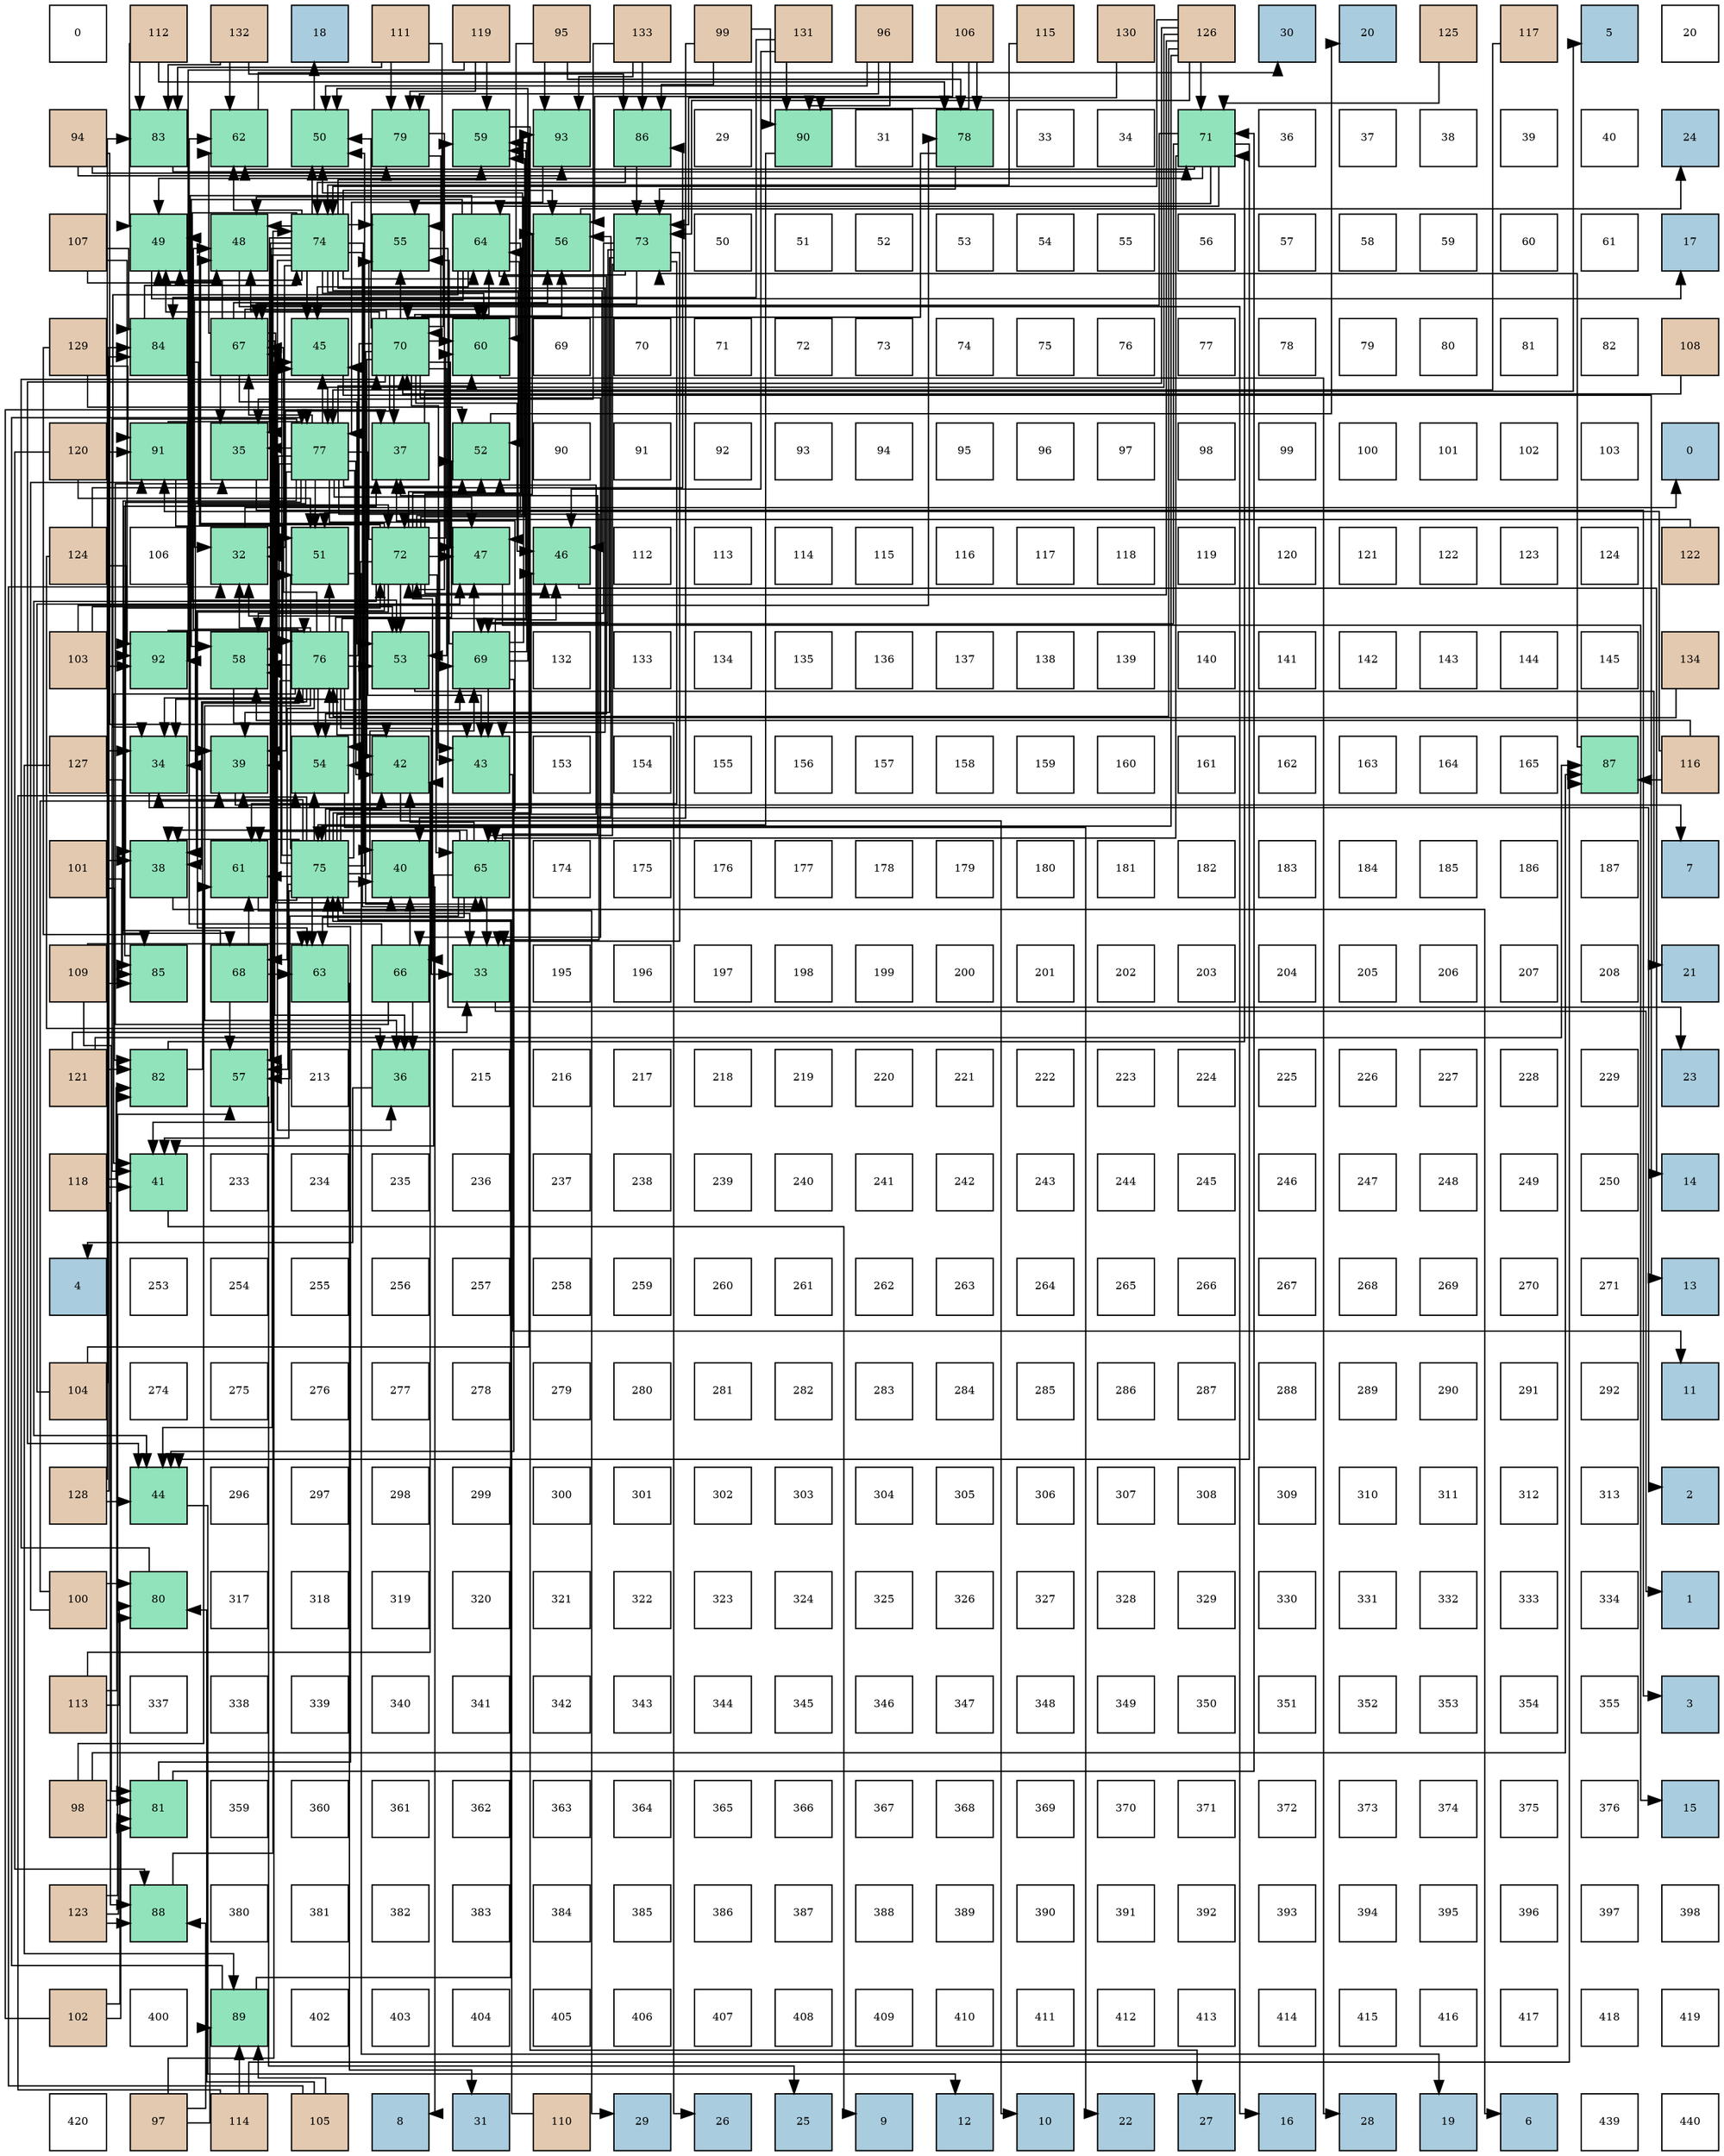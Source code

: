 digraph layout{
 rankdir=TB;
 splines=ortho;
 node [style=filled shape=square fixedsize=true width=0.6];
0[label="0", fontsize=8, fillcolor="#ffffff"];
1[label="112", fontsize=8, fillcolor="#e3c9af"];
2[label="132", fontsize=8, fillcolor="#e3c9af"];
3[label="18", fontsize=8, fillcolor="#a9ccde"];
4[label="111", fontsize=8, fillcolor="#e3c9af"];
5[label="119", fontsize=8, fillcolor="#e3c9af"];
6[label="95", fontsize=8, fillcolor="#e3c9af"];
7[label="133", fontsize=8, fillcolor="#e3c9af"];
8[label="99", fontsize=8, fillcolor="#e3c9af"];
9[label="131", fontsize=8, fillcolor="#e3c9af"];
10[label="96", fontsize=8, fillcolor="#e3c9af"];
11[label="106", fontsize=8, fillcolor="#e3c9af"];
12[label="115", fontsize=8, fillcolor="#e3c9af"];
13[label="130", fontsize=8, fillcolor="#e3c9af"];
14[label="126", fontsize=8, fillcolor="#e3c9af"];
15[label="30", fontsize=8, fillcolor="#a9ccde"];
16[label="20", fontsize=8, fillcolor="#a9ccde"];
17[label="125", fontsize=8, fillcolor="#e3c9af"];
18[label="117", fontsize=8, fillcolor="#e3c9af"];
19[label="5", fontsize=8, fillcolor="#a9ccde"];
20[label="20", fontsize=8, fillcolor="#ffffff"];
21[label="94", fontsize=8, fillcolor="#e3c9af"];
22[label="83", fontsize=8, fillcolor="#91e3bb"];
23[label="62", fontsize=8, fillcolor="#91e3bb"];
24[label="50", fontsize=8, fillcolor="#91e3bb"];
25[label="79", fontsize=8, fillcolor="#91e3bb"];
26[label="59", fontsize=8, fillcolor="#91e3bb"];
27[label="93", fontsize=8, fillcolor="#91e3bb"];
28[label="86", fontsize=8, fillcolor="#91e3bb"];
29[label="29", fontsize=8, fillcolor="#ffffff"];
30[label="90", fontsize=8, fillcolor="#91e3bb"];
31[label="31", fontsize=8, fillcolor="#ffffff"];
32[label="78", fontsize=8, fillcolor="#91e3bb"];
33[label="33", fontsize=8, fillcolor="#ffffff"];
34[label="34", fontsize=8, fillcolor="#ffffff"];
35[label="71", fontsize=8, fillcolor="#91e3bb"];
36[label="36", fontsize=8, fillcolor="#ffffff"];
37[label="37", fontsize=8, fillcolor="#ffffff"];
38[label="38", fontsize=8, fillcolor="#ffffff"];
39[label="39", fontsize=8, fillcolor="#ffffff"];
40[label="40", fontsize=8, fillcolor="#ffffff"];
41[label="24", fontsize=8, fillcolor="#a9ccde"];
42[label="107", fontsize=8, fillcolor="#e3c9af"];
43[label="49", fontsize=8, fillcolor="#91e3bb"];
44[label="48", fontsize=8, fillcolor="#91e3bb"];
45[label="74", fontsize=8, fillcolor="#91e3bb"];
46[label="55", fontsize=8, fillcolor="#91e3bb"];
47[label="64", fontsize=8, fillcolor="#91e3bb"];
48[label="56", fontsize=8, fillcolor="#91e3bb"];
49[label="73", fontsize=8, fillcolor="#91e3bb"];
50[label="50", fontsize=8, fillcolor="#ffffff"];
51[label="51", fontsize=8, fillcolor="#ffffff"];
52[label="52", fontsize=8, fillcolor="#ffffff"];
53[label="53", fontsize=8, fillcolor="#ffffff"];
54[label="54", fontsize=8, fillcolor="#ffffff"];
55[label="55", fontsize=8, fillcolor="#ffffff"];
56[label="56", fontsize=8, fillcolor="#ffffff"];
57[label="57", fontsize=8, fillcolor="#ffffff"];
58[label="58", fontsize=8, fillcolor="#ffffff"];
59[label="59", fontsize=8, fillcolor="#ffffff"];
60[label="60", fontsize=8, fillcolor="#ffffff"];
61[label="61", fontsize=8, fillcolor="#ffffff"];
62[label="17", fontsize=8, fillcolor="#a9ccde"];
63[label="129", fontsize=8, fillcolor="#e3c9af"];
64[label="84", fontsize=8, fillcolor="#91e3bb"];
65[label="67", fontsize=8, fillcolor="#91e3bb"];
66[label="45", fontsize=8, fillcolor="#91e3bb"];
67[label="70", fontsize=8, fillcolor="#91e3bb"];
68[label="60", fontsize=8, fillcolor="#91e3bb"];
69[label="69", fontsize=8, fillcolor="#ffffff"];
70[label="70", fontsize=8, fillcolor="#ffffff"];
71[label="71", fontsize=8, fillcolor="#ffffff"];
72[label="72", fontsize=8, fillcolor="#ffffff"];
73[label="73", fontsize=8, fillcolor="#ffffff"];
74[label="74", fontsize=8, fillcolor="#ffffff"];
75[label="75", fontsize=8, fillcolor="#ffffff"];
76[label="76", fontsize=8, fillcolor="#ffffff"];
77[label="77", fontsize=8, fillcolor="#ffffff"];
78[label="78", fontsize=8, fillcolor="#ffffff"];
79[label="79", fontsize=8, fillcolor="#ffffff"];
80[label="80", fontsize=8, fillcolor="#ffffff"];
81[label="81", fontsize=8, fillcolor="#ffffff"];
82[label="82", fontsize=8, fillcolor="#ffffff"];
83[label="108", fontsize=8, fillcolor="#e3c9af"];
84[label="120", fontsize=8, fillcolor="#e3c9af"];
85[label="91", fontsize=8, fillcolor="#91e3bb"];
86[label="35", fontsize=8, fillcolor="#91e3bb"];
87[label="77", fontsize=8, fillcolor="#91e3bb"];
88[label="37", fontsize=8, fillcolor="#91e3bb"];
89[label="52", fontsize=8, fillcolor="#91e3bb"];
90[label="90", fontsize=8, fillcolor="#ffffff"];
91[label="91", fontsize=8, fillcolor="#ffffff"];
92[label="92", fontsize=8, fillcolor="#ffffff"];
93[label="93", fontsize=8, fillcolor="#ffffff"];
94[label="94", fontsize=8, fillcolor="#ffffff"];
95[label="95", fontsize=8, fillcolor="#ffffff"];
96[label="96", fontsize=8, fillcolor="#ffffff"];
97[label="97", fontsize=8, fillcolor="#ffffff"];
98[label="98", fontsize=8, fillcolor="#ffffff"];
99[label="99", fontsize=8, fillcolor="#ffffff"];
100[label="100", fontsize=8, fillcolor="#ffffff"];
101[label="101", fontsize=8, fillcolor="#ffffff"];
102[label="102", fontsize=8, fillcolor="#ffffff"];
103[label="103", fontsize=8, fillcolor="#ffffff"];
104[label="0", fontsize=8, fillcolor="#a9ccde"];
105[label="124", fontsize=8, fillcolor="#e3c9af"];
106[label="106", fontsize=8, fillcolor="#ffffff"];
107[label="32", fontsize=8, fillcolor="#91e3bb"];
108[label="51", fontsize=8, fillcolor="#91e3bb"];
109[label="72", fontsize=8, fillcolor="#91e3bb"];
110[label="47", fontsize=8, fillcolor="#91e3bb"];
111[label="46", fontsize=8, fillcolor="#91e3bb"];
112[label="112", fontsize=8, fillcolor="#ffffff"];
113[label="113", fontsize=8, fillcolor="#ffffff"];
114[label="114", fontsize=8, fillcolor="#ffffff"];
115[label="115", fontsize=8, fillcolor="#ffffff"];
116[label="116", fontsize=8, fillcolor="#ffffff"];
117[label="117", fontsize=8, fillcolor="#ffffff"];
118[label="118", fontsize=8, fillcolor="#ffffff"];
119[label="119", fontsize=8, fillcolor="#ffffff"];
120[label="120", fontsize=8, fillcolor="#ffffff"];
121[label="121", fontsize=8, fillcolor="#ffffff"];
122[label="122", fontsize=8, fillcolor="#ffffff"];
123[label="123", fontsize=8, fillcolor="#ffffff"];
124[label="124", fontsize=8, fillcolor="#ffffff"];
125[label="122", fontsize=8, fillcolor="#e3c9af"];
126[label="103", fontsize=8, fillcolor="#e3c9af"];
127[label="92", fontsize=8, fillcolor="#91e3bb"];
128[label="58", fontsize=8, fillcolor="#91e3bb"];
129[label="76", fontsize=8, fillcolor="#91e3bb"];
130[label="53", fontsize=8, fillcolor="#91e3bb"];
131[label="69", fontsize=8, fillcolor="#91e3bb"];
132[label="132", fontsize=8, fillcolor="#ffffff"];
133[label="133", fontsize=8, fillcolor="#ffffff"];
134[label="134", fontsize=8, fillcolor="#ffffff"];
135[label="135", fontsize=8, fillcolor="#ffffff"];
136[label="136", fontsize=8, fillcolor="#ffffff"];
137[label="137", fontsize=8, fillcolor="#ffffff"];
138[label="138", fontsize=8, fillcolor="#ffffff"];
139[label="139", fontsize=8, fillcolor="#ffffff"];
140[label="140", fontsize=8, fillcolor="#ffffff"];
141[label="141", fontsize=8, fillcolor="#ffffff"];
142[label="142", fontsize=8, fillcolor="#ffffff"];
143[label="143", fontsize=8, fillcolor="#ffffff"];
144[label="144", fontsize=8, fillcolor="#ffffff"];
145[label="145", fontsize=8, fillcolor="#ffffff"];
146[label="134", fontsize=8, fillcolor="#e3c9af"];
147[label="127", fontsize=8, fillcolor="#e3c9af"];
148[label="34", fontsize=8, fillcolor="#91e3bb"];
149[label="39", fontsize=8, fillcolor="#91e3bb"];
150[label="54", fontsize=8, fillcolor="#91e3bb"];
151[label="42", fontsize=8, fillcolor="#91e3bb"];
152[label="43", fontsize=8, fillcolor="#91e3bb"];
153[label="153", fontsize=8, fillcolor="#ffffff"];
154[label="154", fontsize=8, fillcolor="#ffffff"];
155[label="155", fontsize=8, fillcolor="#ffffff"];
156[label="156", fontsize=8, fillcolor="#ffffff"];
157[label="157", fontsize=8, fillcolor="#ffffff"];
158[label="158", fontsize=8, fillcolor="#ffffff"];
159[label="159", fontsize=8, fillcolor="#ffffff"];
160[label="160", fontsize=8, fillcolor="#ffffff"];
161[label="161", fontsize=8, fillcolor="#ffffff"];
162[label="162", fontsize=8, fillcolor="#ffffff"];
163[label="163", fontsize=8, fillcolor="#ffffff"];
164[label="164", fontsize=8, fillcolor="#ffffff"];
165[label="165", fontsize=8, fillcolor="#ffffff"];
166[label="87", fontsize=8, fillcolor="#91e3bb"];
167[label="116", fontsize=8, fillcolor="#e3c9af"];
168[label="101", fontsize=8, fillcolor="#e3c9af"];
169[label="38", fontsize=8, fillcolor="#91e3bb"];
170[label="61", fontsize=8, fillcolor="#91e3bb"];
171[label="75", fontsize=8, fillcolor="#91e3bb"];
172[label="40", fontsize=8, fillcolor="#91e3bb"];
173[label="65", fontsize=8, fillcolor="#91e3bb"];
174[label="174", fontsize=8, fillcolor="#ffffff"];
175[label="175", fontsize=8, fillcolor="#ffffff"];
176[label="176", fontsize=8, fillcolor="#ffffff"];
177[label="177", fontsize=8, fillcolor="#ffffff"];
178[label="178", fontsize=8, fillcolor="#ffffff"];
179[label="179", fontsize=8, fillcolor="#ffffff"];
180[label="180", fontsize=8, fillcolor="#ffffff"];
181[label="181", fontsize=8, fillcolor="#ffffff"];
182[label="182", fontsize=8, fillcolor="#ffffff"];
183[label="183", fontsize=8, fillcolor="#ffffff"];
184[label="184", fontsize=8, fillcolor="#ffffff"];
185[label="185", fontsize=8, fillcolor="#ffffff"];
186[label="186", fontsize=8, fillcolor="#ffffff"];
187[label="187", fontsize=8, fillcolor="#ffffff"];
188[label="7", fontsize=8, fillcolor="#a9ccde"];
189[label="109", fontsize=8, fillcolor="#e3c9af"];
190[label="85", fontsize=8, fillcolor="#91e3bb"];
191[label="68", fontsize=8, fillcolor="#91e3bb"];
192[label="63", fontsize=8, fillcolor="#91e3bb"];
193[label="66", fontsize=8, fillcolor="#91e3bb"];
194[label="33", fontsize=8, fillcolor="#91e3bb"];
195[label="195", fontsize=8, fillcolor="#ffffff"];
196[label="196", fontsize=8, fillcolor="#ffffff"];
197[label="197", fontsize=8, fillcolor="#ffffff"];
198[label="198", fontsize=8, fillcolor="#ffffff"];
199[label="199", fontsize=8, fillcolor="#ffffff"];
200[label="200", fontsize=8, fillcolor="#ffffff"];
201[label="201", fontsize=8, fillcolor="#ffffff"];
202[label="202", fontsize=8, fillcolor="#ffffff"];
203[label="203", fontsize=8, fillcolor="#ffffff"];
204[label="204", fontsize=8, fillcolor="#ffffff"];
205[label="205", fontsize=8, fillcolor="#ffffff"];
206[label="206", fontsize=8, fillcolor="#ffffff"];
207[label="207", fontsize=8, fillcolor="#ffffff"];
208[label="208", fontsize=8, fillcolor="#ffffff"];
209[label="21", fontsize=8, fillcolor="#a9ccde"];
210[label="121", fontsize=8, fillcolor="#e3c9af"];
211[label="82", fontsize=8, fillcolor="#91e3bb"];
212[label="57", fontsize=8, fillcolor="#91e3bb"];
213[label="213", fontsize=8, fillcolor="#ffffff"];
214[label="36", fontsize=8, fillcolor="#91e3bb"];
215[label="215", fontsize=8, fillcolor="#ffffff"];
216[label="216", fontsize=8, fillcolor="#ffffff"];
217[label="217", fontsize=8, fillcolor="#ffffff"];
218[label="218", fontsize=8, fillcolor="#ffffff"];
219[label="219", fontsize=8, fillcolor="#ffffff"];
220[label="220", fontsize=8, fillcolor="#ffffff"];
221[label="221", fontsize=8, fillcolor="#ffffff"];
222[label="222", fontsize=8, fillcolor="#ffffff"];
223[label="223", fontsize=8, fillcolor="#ffffff"];
224[label="224", fontsize=8, fillcolor="#ffffff"];
225[label="225", fontsize=8, fillcolor="#ffffff"];
226[label="226", fontsize=8, fillcolor="#ffffff"];
227[label="227", fontsize=8, fillcolor="#ffffff"];
228[label="228", fontsize=8, fillcolor="#ffffff"];
229[label="229", fontsize=8, fillcolor="#ffffff"];
230[label="23", fontsize=8, fillcolor="#a9ccde"];
231[label="118", fontsize=8, fillcolor="#e3c9af"];
232[label="41", fontsize=8, fillcolor="#91e3bb"];
233[label="233", fontsize=8, fillcolor="#ffffff"];
234[label="234", fontsize=8, fillcolor="#ffffff"];
235[label="235", fontsize=8, fillcolor="#ffffff"];
236[label="236", fontsize=8, fillcolor="#ffffff"];
237[label="237", fontsize=8, fillcolor="#ffffff"];
238[label="238", fontsize=8, fillcolor="#ffffff"];
239[label="239", fontsize=8, fillcolor="#ffffff"];
240[label="240", fontsize=8, fillcolor="#ffffff"];
241[label="241", fontsize=8, fillcolor="#ffffff"];
242[label="242", fontsize=8, fillcolor="#ffffff"];
243[label="243", fontsize=8, fillcolor="#ffffff"];
244[label="244", fontsize=8, fillcolor="#ffffff"];
245[label="245", fontsize=8, fillcolor="#ffffff"];
246[label="246", fontsize=8, fillcolor="#ffffff"];
247[label="247", fontsize=8, fillcolor="#ffffff"];
248[label="248", fontsize=8, fillcolor="#ffffff"];
249[label="249", fontsize=8, fillcolor="#ffffff"];
250[label="250", fontsize=8, fillcolor="#ffffff"];
251[label="14", fontsize=8, fillcolor="#a9ccde"];
252[label="4", fontsize=8, fillcolor="#a9ccde"];
253[label="253", fontsize=8, fillcolor="#ffffff"];
254[label="254", fontsize=8, fillcolor="#ffffff"];
255[label="255", fontsize=8, fillcolor="#ffffff"];
256[label="256", fontsize=8, fillcolor="#ffffff"];
257[label="257", fontsize=8, fillcolor="#ffffff"];
258[label="258", fontsize=8, fillcolor="#ffffff"];
259[label="259", fontsize=8, fillcolor="#ffffff"];
260[label="260", fontsize=8, fillcolor="#ffffff"];
261[label="261", fontsize=8, fillcolor="#ffffff"];
262[label="262", fontsize=8, fillcolor="#ffffff"];
263[label="263", fontsize=8, fillcolor="#ffffff"];
264[label="264", fontsize=8, fillcolor="#ffffff"];
265[label="265", fontsize=8, fillcolor="#ffffff"];
266[label="266", fontsize=8, fillcolor="#ffffff"];
267[label="267", fontsize=8, fillcolor="#ffffff"];
268[label="268", fontsize=8, fillcolor="#ffffff"];
269[label="269", fontsize=8, fillcolor="#ffffff"];
270[label="270", fontsize=8, fillcolor="#ffffff"];
271[label="271", fontsize=8, fillcolor="#ffffff"];
272[label="13", fontsize=8, fillcolor="#a9ccde"];
273[label="104", fontsize=8, fillcolor="#e3c9af"];
274[label="274", fontsize=8, fillcolor="#ffffff"];
275[label="275", fontsize=8, fillcolor="#ffffff"];
276[label="276", fontsize=8, fillcolor="#ffffff"];
277[label="277", fontsize=8, fillcolor="#ffffff"];
278[label="278", fontsize=8, fillcolor="#ffffff"];
279[label="279", fontsize=8, fillcolor="#ffffff"];
280[label="280", fontsize=8, fillcolor="#ffffff"];
281[label="281", fontsize=8, fillcolor="#ffffff"];
282[label="282", fontsize=8, fillcolor="#ffffff"];
283[label="283", fontsize=8, fillcolor="#ffffff"];
284[label="284", fontsize=8, fillcolor="#ffffff"];
285[label="285", fontsize=8, fillcolor="#ffffff"];
286[label="286", fontsize=8, fillcolor="#ffffff"];
287[label="287", fontsize=8, fillcolor="#ffffff"];
288[label="288", fontsize=8, fillcolor="#ffffff"];
289[label="289", fontsize=8, fillcolor="#ffffff"];
290[label="290", fontsize=8, fillcolor="#ffffff"];
291[label="291", fontsize=8, fillcolor="#ffffff"];
292[label="292", fontsize=8, fillcolor="#ffffff"];
293[label="11", fontsize=8, fillcolor="#a9ccde"];
294[label="128", fontsize=8, fillcolor="#e3c9af"];
295[label="44", fontsize=8, fillcolor="#91e3bb"];
296[label="296", fontsize=8, fillcolor="#ffffff"];
297[label="297", fontsize=8, fillcolor="#ffffff"];
298[label="298", fontsize=8, fillcolor="#ffffff"];
299[label="299", fontsize=8, fillcolor="#ffffff"];
300[label="300", fontsize=8, fillcolor="#ffffff"];
301[label="301", fontsize=8, fillcolor="#ffffff"];
302[label="302", fontsize=8, fillcolor="#ffffff"];
303[label="303", fontsize=8, fillcolor="#ffffff"];
304[label="304", fontsize=8, fillcolor="#ffffff"];
305[label="305", fontsize=8, fillcolor="#ffffff"];
306[label="306", fontsize=8, fillcolor="#ffffff"];
307[label="307", fontsize=8, fillcolor="#ffffff"];
308[label="308", fontsize=8, fillcolor="#ffffff"];
309[label="309", fontsize=8, fillcolor="#ffffff"];
310[label="310", fontsize=8, fillcolor="#ffffff"];
311[label="311", fontsize=8, fillcolor="#ffffff"];
312[label="312", fontsize=8, fillcolor="#ffffff"];
313[label="313", fontsize=8, fillcolor="#ffffff"];
314[label="2", fontsize=8, fillcolor="#a9ccde"];
315[label="100", fontsize=8, fillcolor="#e3c9af"];
316[label="80", fontsize=8, fillcolor="#91e3bb"];
317[label="317", fontsize=8, fillcolor="#ffffff"];
318[label="318", fontsize=8, fillcolor="#ffffff"];
319[label="319", fontsize=8, fillcolor="#ffffff"];
320[label="320", fontsize=8, fillcolor="#ffffff"];
321[label="321", fontsize=8, fillcolor="#ffffff"];
322[label="322", fontsize=8, fillcolor="#ffffff"];
323[label="323", fontsize=8, fillcolor="#ffffff"];
324[label="324", fontsize=8, fillcolor="#ffffff"];
325[label="325", fontsize=8, fillcolor="#ffffff"];
326[label="326", fontsize=8, fillcolor="#ffffff"];
327[label="327", fontsize=8, fillcolor="#ffffff"];
328[label="328", fontsize=8, fillcolor="#ffffff"];
329[label="329", fontsize=8, fillcolor="#ffffff"];
330[label="330", fontsize=8, fillcolor="#ffffff"];
331[label="331", fontsize=8, fillcolor="#ffffff"];
332[label="332", fontsize=8, fillcolor="#ffffff"];
333[label="333", fontsize=8, fillcolor="#ffffff"];
334[label="334", fontsize=8, fillcolor="#ffffff"];
335[label="1", fontsize=8, fillcolor="#a9ccde"];
336[label="113", fontsize=8, fillcolor="#e3c9af"];
337[label="337", fontsize=8, fillcolor="#ffffff"];
338[label="338", fontsize=8, fillcolor="#ffffff"];
339[label="339", fontsize=8, fillcolor="#ffffff"];
340[label="340", fontsize=8, fillcolor="#ffffff"];
341[label="341", fontsize=8, fillcolor="#ffffff"];
342[label="342", fontsize=8, fillcolor="#ffffff"];
343[label="343", fontsize=8, fillcolor="#ffffff"];
344[label="344", fontsize=8, fillcolor="#ffffff"];
345[label="345", fontsize=8, fillcolor="#ffffff"];
346[label="346", fontsize=8, fillcolor="#ffffff"];
347[label="347", fontsize=8, fillcolor="#ffffff"];
348[label="348", fontsize=8, fillcolor="#ffffff"];
349[label="349", fontsize=8, fillcolor="#ffffff"];
350[label="350", fontsize=8, fillcolor="#ffffff"];
351[label="351", fontsize=8, fillcolor="#ffffff"];
352[label="352", fontsize=8, fillcolor="#ffffff"];
353[label="353", fontsize=8, fillcolor="#ffffff"];
354[label="354", fontsize=8, fillcolor="#ffffff"];
355[label="355", fontsize=8, fillcolor="#ffffff"];
356[label="3", fontsize=8, fillcolor="#a9ccde"];
357[label="98", fontsize=8, fillcolor="#e3c9af"];
358[label="81", fontsize=8, fillcolor="#91e3bb"];
359[label="359", fontsize=8, fillcolor="#ffffff"];
360[label="360", fontsize=8, fillcolor="#ffffff"];
361[label="361", fontsize=8, fillcolor="#ffffff"];
362[label="362", fontsize=8, fillcolor="#ffffff"];
363[label="363", fontsize=8, fillcolor="#ffffff"];
364[label="364", fontsize=8, fillcolor="#ffffff"];
365[label="365", fontsize=8, fillcolor="#ffffff"];
366[label="366", fontsize=8, fillcolor="#ffffff"];
367[label="367", fontsize=8, fillcolor="#ffffff"];
368[label="368", fontsize=8, fillcolor="#ffffff"];
369[label="369", fontsize=8, fillcolor="#ffffff"];
370[label="370", fontsize=8, fillcolor="#ffffff"];
371[label="371", fontsize=8, fillcolor="#ffffff"];
372[label="372", fontsize=8, fillcolor="#ffffff"];
373[label="373", fontsize=8, fillcolor="#ffffff"];
374[label="374", fontsize=8, fillcolor="#ffffff"];
375[label="375", fontsize=8, fillcolor="#ffffff"];
376[label="376", fontsize=8, fillcolor="#ffffff"];
377[label="15", fontsize=8, fillcolor="#a9ccde"];
378[label="123", fontsize=8, fillcolor="#e3c9af"];
379[label="88", fontsize=8, fillcolor="#91e3bb"];
380[label="380", fontsize=8, fillcolor="#ffffff"];
381[label="381", fontsize=8, fillcolor="#ffffff"];
382[label="382", fontsize=8, fillcolor="#ffffff"];
383[label="383", fontsize=8, fillcolor="#ffffff"];
384[label="384", fontsize=8, fillcolor="#ffffff"];
385[label="385", fontsize=8, fillcolor="#ffffff"];
386[label="386", fontsize=8, fillcolor="#ffffff"];
387[label="387", fontsize=8, fillcolor="#ffffff"];
388[label="388", fontsize=8, fillcolor="#ffffff"];
389[label="389", fontsize=8, fillcolor="#ffffff"];
390[label="390", fontsize=8, fillcolor="#ffffff"];
391[label="391", fontsize=8, fillcolor="#ffffff"];
392[label="392", fontsize=8, fillcolor="#ffffff"];
393[label="393", fontsize=8, fillcolor="#ffffff"];
394[label="394", fontsize=8, fillcolor="#ffffff"];
395[label="395", fontsize=8, fillcolor="#ffffff"];
396[label="396", fontsize=8, fillcolor="#ffffff"];
397[label="397", fontsize=8, fillcolor="#ffffff"];
398[label="398", fontsize=8, fillcolor="#ffffff"];
399[label="102", fontsize=8, fillcolor="#e3c9af"];
400[label="400", fontsize=8, fillcolor="#ffffff"];
401[label="89", fontsize=8, fillcolor="#91e3bb"];
402[label="402", fontsize=8, fillcolor="#ffffff"];
403[label="403", fontsize=8, fillcolor="#ffffff"];
404[label="404", fontsize=8, fillcolor="#ffffff"];
405[label="405", fontsize=8, fillcolor="#ffffff"];
406[label="406", fontsize=8, fillcolor="#ffffff"];
407[label="407", fontsize=8, fillcolor="#ffffff"];
408[label="408", fontsize=8, fillcolor="#ffffff"];
409[label="409", fontsize=8, fillcolor="#ffffff"];
410[label="410", fontsize=8, fillcolor="#ffffff"];
411[label="411", fontsize=8, fillcolor="#ffffff"];
412[label="412", fontsize=8, fillcolor="#ffffff"];
413[label="413", fontsize=8, fillcolor="#ffffff"];
414[label="414", fontsize=8, fillcolor="#ffffff"];
415[label="415", fontsize=8, fillcolor="#ffffff"];
416[label="416", fontsize=8, fillcolor="#ffffff"];
417[label="417", fontsize=8, fillcolor="#ffffff"];
418[label="418", fontsize=8, fillcolor="#ffffff"];
419[label="419", fontsize=8, fillcolor="#ffffff"];
420[label="420", fontsize=8, fillcolor="#ffffff"];
421[label="97", fontsize=8, fillcolor="#e3c9af"];
422[label="114", fontsize=8, fillcolor="#e3c9af"];
423[label="105", fontsize=8, fillcolor="#e3c9af"];
424[label="8", fontsize=8, fillcolor="#a9ccde"];
425[label="31", fontsize=8, fillcolor="#a9ccde"];
426[label="110", fontsize=8, fillcolor="#e3c9af"];
427[label="29", fontsize=8, fillcolor="#a9ccde"];
428[label="26", fontsize=8, fillcolor="#a9ccde"];
429[label="25", fontsize=8, fillcolor="#a9ccde"];
430[label="9", fontsize=8, fillcolor="#a9ccde"];
431[label="12", fontsize=8, fillcolor="#a9ccde"];
432[label="10", fontsize=8, fillcolor="#a9ccde"];
433[label="22", fontsize=8, fillcolor="#a9ccde"];
434[label="27", fontsize=8, fillcolor="#a9ccde"];
435[label="16", fontsize=8, fillcolor="#a9ccde"];
436[label="28", fontsize=8, fillcolor="#a9ccde"];
437[label="19", fontsize=8, fillcolor="#a9ccde"];
438[label="6", fontsize=8, fillcolor="#a9ccde"];
439[label="439", fontsize=8, fillcolor="#ffffff"];
440[label="440", fontsize=8, fillcolor="#ffffff"];
edge [constraint=false, style=vis];107 -> 104;
194 -> 335;
148 -> 314;
86 -> 356;
214 -> 252;
88 -> 19;
169 -> 438;
149 -> 188;
172 -> 424;
232 -> 430;
151 -> 432;
152 -> 293;
295 -> 431;
66 -> 272;
111 -> 251;
110 -> 377;
44 -> 435;
43 -> 62;
24 -> 3;
108 -> 437;
89 -> 16;
130 -> 209;
150 -> 433;
46 -> 230;
48 -> 41;
212 -> 429;
128 -> 428;
26 -> 434;
68 -> 436;
170 -> 427;
23 -> 15;
192 -> 425;
47 -> 107;
47 -> 148;
47 -> 149;
47 -> 66;
47 -> 108;
47 -> 89;
47 -> 150;
47 -> 128;
173 -> 194;
173 -> 88;
173 -> 169;
173 -> 232;
173 -> 151;
173 -> 212;
173 -> 170;
173 -> 192;
193 -> 86;
193 -> 214;
193 -> 172;
193 -> 23;
65 -> 86;
65 -> 214;
65 -> 172;
65 -> 43;
65 -> 130;
65 -> 48;
65 -> 68;
65 -> 23;
191 -> 88;
191 -> 212;
191 -> 170;
191 -> 192;
131 -> 152;
131 -> 295;
131 -> 111;
131 -> 110;
131 -> 44;
131 -> 24;
131 -> 46;
131 -> 26;
67 -> 107;
67 -> 88;
67 -> 151;
67 -> 152;
67 -> 295;
67 -> 111;
67 -> 110;
67 -> 44;
67 -> 43;
67 -> 24;
67 -> 130;
67 -> 150;
67 -> 46;
67 -> 48;
67 -> 26;
67 -> 68;
67 -> 47;
67 -> 173;
67 -> 193;
35 -> 295;
35 -> 43;
35 -> 46;
35 -> 23;
35 -> 47;
35 -> 173;
35 -> 65;
35 -> 131;
109 -> 148;
109 -> 169;
109 -> 152;
109 -> 295;
109 -> 111;
109 -> 110;
109 -> 44;
109 -> 43;
109 -> 24;
109 -> 89;
109 -> 130;
109 -> 46;
109 -> 48;
109 -> 26;
109 -> 68;
109 -> 192;
109 -> 47;
109 -> 173;
109 -> 193;
49 -> 194;
49 -> 149;
49 -> 128;
49 -> 170;
49 -> 47;
49 -> 173;
49 -> 65;
49 -> 131;
45 -> 86;
45 -> 214;
45 -> 172;
45 -> 232;
45 -> 152;
45 -> 295;
45 -> 66;
45 -> 111;
45 -> 110;
45 -> 44;
45 -> 43;
45 -> 24;
45 -> 108;
45 -> 130;
45 -> 46;
45 -> 48;
45 -> 212;
45 -> 26;
45 -> 68;
45 -> 23;
45 -> 47;
45 -> 173;
171 -> 107;
171 -> 194;
171 -> 148;
171 -> 88;
171 -> 169;
171 -> 149;
171 -> 172;
171 -> 232;
171 -> 151;
171 -> 66;
171 -> 111;
171 -> 24;
171 -> 108;
171 -> 89;
171 -> 150;
171 -> 48;
171 -> 212;
171 -> 128;
171 -> 170;
171 -> 192;
171 -> 65;
171 -> 131;
129 -> 107;
129 -> 194;
129 -> 148;
129 -> 214;
129 -> 169;
129 -> 149;
129 -> 232;
129 -> 151;
129 -> 66;
129 -> 44;
129 -> 108;
129 -> 89;
129 -> 130;
129 -> 150;
129 -> 128;
129 -> 26;
129 -> 65;
129 -> 191;
129 -> 131;
87 -> 107;
87 -> 194;
87 -> 148;
87 -> 86;
87 -> 169;
87 -> 149;
87 -> 232;
87 -> 151;
87 -> 152;
87 -> 66;
87 -> 110;
87 -> 108;
87 -> 89;
87 -> 150;
87 -> 128;
87 -> 68;
87 -> 65;
87 -> 191;
87 -> 131;
32 -> 67;
32 -> 49;
25 -> 67;
25 -> 109;
316 -> 67;
358 -> 35;
358 -> 171;
211 -> 35;
211 -> 129;
22 -> 35;
64 -> 109;
64 -> 45;
190 -> 109;
28 -> 49;
28 -> 45;
166 -> 49;
379 -> 45;
401 -> 171;
401 -> 87;
30 -> 171;
85 -> 129;
85 -> 87;
127 -> 129;
27 -> 87;
21 -> 152;
21 -> 25;
21 -> 27;
6 -> 68;
6 -> 32;
6 -> 27;
10 -> 24;
10 -> 25;
10 -> 30;
421 -> 66;
421 -> 379;
421 -> 401;
357 -> 170;
357 -> 358;
357 -> 166;
8 -> 172;
8 -> 28;
8 -> 30;
315 -> 150;
315 -> 316;
315 -> 85;
168 -> 169;
168 -> 211;
168 -> 190;
399 -> 88;
399 -> 316;
399 -> 358;
126 -> 130;
126 -> 32;
126 -> 127;
273 -> 110;
273 -> 64;
273 -> 27;
423 -> 107;
423 -> 316;
423 -> 401;
11 -> 48;
11 -> 32;
11 -> 30;
42 -> 44;
42 -> 64;
42 -> 127;
83 -> 67;
189 -> 192;
189 -> 358;
189 -> 190;
426 -> 171;
4 -> 46;
4 -> 25;
4 -> 22;
1 -> 43;
1 -> 32;
1 -> 22;
336 -> 151;
336 -> 316;
336 -> 211;
422 -> 149;
422 -> 166;
422 -> 401;
12 -> 45;
167 -> 128;
167 -> 166;
167 -> 85;
18 -> 87;
231 -> 232;
231 -> 211;
231 -> 379;
5 -> 26;
5 -> 25;
5 -> 127;
84 -> 108;
84 -> 379;
84 -> 85;
210 -> 194;
210 -> 211;
210 -> 166;
125 -> 109;
378 -> 212;
378 -> 358;
378 -> 379;
105 -> 214;
105 -> 28;
105 -> 127;
17 -> 35;
14 -> 67;
14 -> 35;
14 -> 109;
14 -> 49;
14 -> 45;
14 -> 171;
14 -> 129;
14 -> 87;
147 -> 148;
147 -> 190;
147 -> 401;
294 -> 295;
294 -> 22;
294 -> 64;
63 -> 89;
63 -> 190;
63 -> 85;
13 -> 49;
9 -> 111;
9 -> 64;
9 -> 30;
2 -> 23;
2 -> 22;
2 -> 28;
7 -> 86;
7 -> 28;
7 -> 27;
146 -> 129;
edge [constraint=true, style=invis];
0 -> 21 -> 42 -> 63 -> 84 -> 105 -> 126 -> 147 -> 168 -> 189 -> 210 -> 231 -> 252 -> 273 -> 294 -> 315 -> 336 -> 357 -> 378 -> 399 -> 420;
1 -> 22 -> 43 -> 64 -> 85 -> 106 -> 127 -> 148 -> 169 -> 190 -> 211 -> 232 -> 253 -> 274 -> 295 -> 316 -> 337 -> 358 -> 379 -> 400 -> 421;
2 -> 23 -> 44 -> 65 -> 86 -> 107 -> 128 -> 149 -> 170 -> 191 -> 212 -> 233 -> 254 -> 275 -> 296 -> 317 -> 338 -> 359 -> 380 -> 401 -> 422;
3 -> 24 -> 45 -> 66 -> 87 -> 108 -> 129 -> 150 -> 171 -> 192 -> 213 -> 234 -> 255 -> 276 -> 297 -> 318 -> 339 -> 360 -> 381 -> 402 -> 423;
4 -> 25 -> 46 -> 67 -> 88 -> 109 -> 130 -> 151 -> 172 -> 193 -> 214 -> 235 -> 256 -> 277 -> 298 -> 319 -> 340 -> 361 -> 382 -> 403 -> 424;
5 -> 26 -> 47 -> 68 -> 89 -> 110 -> 131 -> 152 -> 173 -> 194 -> 215 -> 236 -> 257 -> 278 -> 299 -> 320 -> 341 -> 362 -> 383 -> 404 -> 425;
6 -> 27 -> 48 -> 69 -> 90 -> 111 -> 132 -> 153 -> 174 -> 195 -> 216 -> 237 -> 258 -> 279 -> 300 -> 321 -> 342 -> 363 -> 384 -> 405 -> 426;
7 -> 28 -> 49 -> 70 -> 91 -> 112 -> 133 -> 154 -> 175 -> 196 -> 217 -> 238 -> 259 -> 280 -> 301 -> 322 -> 343 -> 364 -> 385 -> 406 -> 427;
8 -> 29 -> 50 -> 71 -> 92 -> 113 -> 134 -> 155 -> 176 -> 197 -> 218 -> 239 -> 260 -> 281 -> 302 -> 323 -> 344 -> 365 -> 386 -> 407 -> 428;
9 -> 30 -> 51 -> 72 -> 93 -> 114 -> 135 -> 156 -> 177 -> 198 -> 219 -> 240 -> 261 -> 282 -> 303 -> 324 -> 345 -> 366 -> 387 -> 408 -> 429;
10 -> 31 -> 52 -> 73 -> 94 -> 115 -> 136 -> 157 -> 178 -> 199 -> 220 -> 241 -> 262 -> 283 -> 304 -> 325 -> 346 -> 367 -> 388 -> 409 -> 430;
11 -> 32 -> 53 -> 74 -> 95 -> 116 -> 137 -> 158 -> 179 -> 200 -> 221 -> 242 -> 263 -> 284 -> 305 -> 326 -> 347 -> 368 -> 389 -> 410 -> 431;
12 -> 33 -> 54 -> 75 -> 96 -> 117 -> 138 -> 159 -> 180 -> 201 -> 222 -> 243 -> 264 -> 285 -> 306 -> 327 -> 348 -> 369 -> 390 -> 411 -> 432;
13 -> 34 -> 55 -> 76 -> 97 -> 118 -> 139 -> 160 -> 181 -> 202 -> 223 -> 244 -> 265 -> 286 -> 307 -> 328 -> 349 -> 370 -> 391 -> 412 -> 433;
14 -> 35 -> 56 -> 77 -> 98 -> 119 -> 140 -> 161 -> 182 -> 203 -> 224 -> 245 -> 266 -> 287 -> 308 -> 329 -> 350 -> 371 -> 392 -> 413 -> 434;
15 -> 36 -> 57 -> 78 -> 99 -> 120 -> 141 -> 162 -> 183 -> 204 -> 225 -> 246 -> 267 -> 288 -> 309 -> 330 -> 351 -> 372 -> 393 -> 414 -> 435;
16 -> 37 -> 58 -> 79 -> 100 -> 121 -> 142 -> 163 -> 184 -> 205 -> 226 -> 247 -> 268 -> 289 -> 310 -> 331 -> 352 -> 373 -> 394 -> 415 -> 436;
17 -> 38 -> 59 -> 80 -> 101 -> 122 -> 143 -> 164 -> 185 -> 206 -> 227 -> 248 -> 269 -> 290 -> 311 -> 332 -> 353 -> 374 -> 395 -> 416 -> 437;
18 -> 39 -> 60 -> 81 -> 102 -> 123 -> 144 -> 165 -> 186 -> 207 -> 228 -> 249 -> 270 -> 291 -> 312 -> 333 -> 354 -> 375 -> 396 -> 417 -> 438;
19 -> 40 -> 61 -> 82 -> 103 -> 124 -> 145 -> 166 -> 187 -> 208 -> 229 -> 250 -> 271 -> 292 -> 313 -> 334 -> 355 -> 376 -> 397 -> 418 -> 439;
20 -> 41 -> 62 -> 83 -> 104 -> 125 -> 146 -> 167 -> 188 -> 209 -> 230 -> 251 -> 272 -> 293 -> 314 -> 335 -> 356 -> 377 -> 398 -> 419 -> 440;
rank = same {0 -> 1 -> 2 -> 3 -> 4 -> 5 -> 6 -> 7 -> 8 -> 9 -> 10 -> 11 -> 12 -> 13 -> 14 -> 15 -> 16 -> 17 -> 18 -> 19 -> 20};
rank = same {21 -> 22 -> 23 -> 24 -> 25 -> 26 -> 27 -> 28 -> 29 -> 30 -> 31 -> 32 -> 33 -> 34 -> 35 -> 36 -> 37 -> 38 -> 39 -> 40 -> 41};
rank = same {42 -> 43 -> 44 -> 45 -> 46 -> 47 -> 48 -> 49 -> 50 -> 51 -> 52 -> 53 -> 54 -> 55 -> 56 -> 57 -> 58 -> 59 -> 60 -> 61 -> 62};
rank = same {63 -> 64 -> 65 -> 66 -> 67 -> 68 -> 69 -> 70 -> 71 -> 72 -> 73 -> 74 -> 75 -> 76 -> 77 -> 78 -> 79 -> 80 -> 81 -> 82 -> 83};
rank = same {84 -> 85 -> 86 -> 87 -> 88 -> 89 -> 90 -> 91 -> 92 -> 93 -> 94 -> 95 -> 96 -> 97 -> 98 -> 99 -> 100 -> 101 -> 102 -> 103 -> 104};
rank = same {105 -> 106 -> 107 -> 108 -> 109 -> 110 -> 111 -> 112 -> 113 -> 114 -> 115 -> 116 -> 117 -> 118 -> 119 -> 120 -> 121 -> 122 -> 123 -> 124 -> 125};
rank = same {126 -> 127 -> 128 -> 129 -> 130 -> 131 -> 132 -> 133 -> 134 -> 135 -> 136 -> 137 -> 138 -> 139 -> 140 -> 141 -> 142 -> 143 -> 144 -> 145 -> 146};
rank = same {147 -> 148 -> 149 -> 150 -> 151 -> 152 -> 153 -> 154 -> 155 -> 156 -> 157 -> 158 -> 159 -> 160 -> 161 -> 162 -> 163 -> 164 -> 165 -> 166 -> 167};
rank = same {168 -> 169 -> 170 -> 171 -> 172 -> 173 -> 174 -> 175 -> 176 -> 177 -> 178 -> 179 -> 180 -> 181 -> 182 -> 183 -> 184 -> 185 -> 186 -> 187 -> 188};
rank = same {189 -> 190 -> 191 -> 192 -> 193 -> 194 -> 195 -> 196 -> 197 -> 198 -> 199 -> 200 -> 201 -> 202 -> 203 -> 204 -> 205 -> 206 -> 207 -> 208 -> 209};
rank = same {210 -> 211 -> 212 -> 213 -> 214 -> 215 -> 216 -> 217 -> 218 -> 219 -> 220 -> 221 -> 222 -> 223 -> 224 -> 225 -> 226 -> 227 -> 228 -> 229 -> 230};
rank = same {231 -> 232 -> 233 -> 234 -> 235 -> 236 -> 237 -> 238 -> 239 -> 240 -> 241 -> 242 -> 243 -> 244 -> 245 -> 246 -> 247 -> 248 -> 249 -> 250 -> 251};
rank = same {252 -> 253 -> 254 -> 255 -> 256 -> 257 -> 258 -> 259 -> 260 -> 261 -> 262 -> 263 -> 264 -> 265 -> 266 -> 267 -> 268 -> 269 -> 270 -> 271 -> 272};
rank = same {273 -> 274 -> 275 -> 276 -> 277 -> 278 -> 279 -> 280 -> 281 -> 282 -> 283 -> 284 -> 285 -> 286 -> 287 -> 288 -> 289 -> 290 -> 291 -> 292 -> 293};
rank = same {294 -> 295 -> 296 -> 297 -> 298 -> 299 -> 300 -> 301 -> 302 -> 303 -> 304 -> 305 -> 306 -> 307 -> 308 -> 309 -> 310 -> 311 -> 312 -> 313 -> 314};
rank = same {315 -> 316 -> 317 -> 318 -> 319 -> 320 -> 321 -> 322 -> 323 -> 324 -> 325 -> 326 -> 327 -> 328 -> 329 -> 330 -> 331 -> 332 -> 333 -> 334 -> 335};
rank = same {336 -> 337 -> 338 -> 339 -> 340 -> 341 -> 342 -> 343 -> 344 -> 345 -> 346 -> 347 -> 348 -> 349 -> 350 -> 351 -> 352 -> 353 -> 354 -> 355 -> 356};
rank = same {357 -> 358 -> 359 -> 360 -> 361 -> 362 -> 363 -> 364 -> 365 -> 366 -> 367 -> 368 -> 369 -> 370 -> 371 -> 372 -> 373 -> 374 -> 375 -> 376 -> 377};
rank = same {378 -> 379 -> 380 -> 381 -> 382 -> 383 -> 384 -> 385 -> 386 -> 387 -> 388 -> 389 -> 390 -> 391 -> 392 -> 393 -> 394 -> 395 -> 396 -> 397 -> 398};
rank = same {399 -> 400 -> 401 -> 402 -> 403 -> 404 -> 405 -> 406 -> 407 -> 408 -> 409 -> 410 -> 411 -> 412 -> 413 -> 414 -> 415 -> 416 -> 417 -> 418 -> 419};
rank = same {420 -> 421 -> 422 -> 423 -> 424 -> 425 -> 426 -> 427 -> 428 -> 429 -> 430 -> 431 -> 432 -> 433 -> 434 -> 435 -> 436 -> 437 -> 438 -> 439 -> 440};
}
